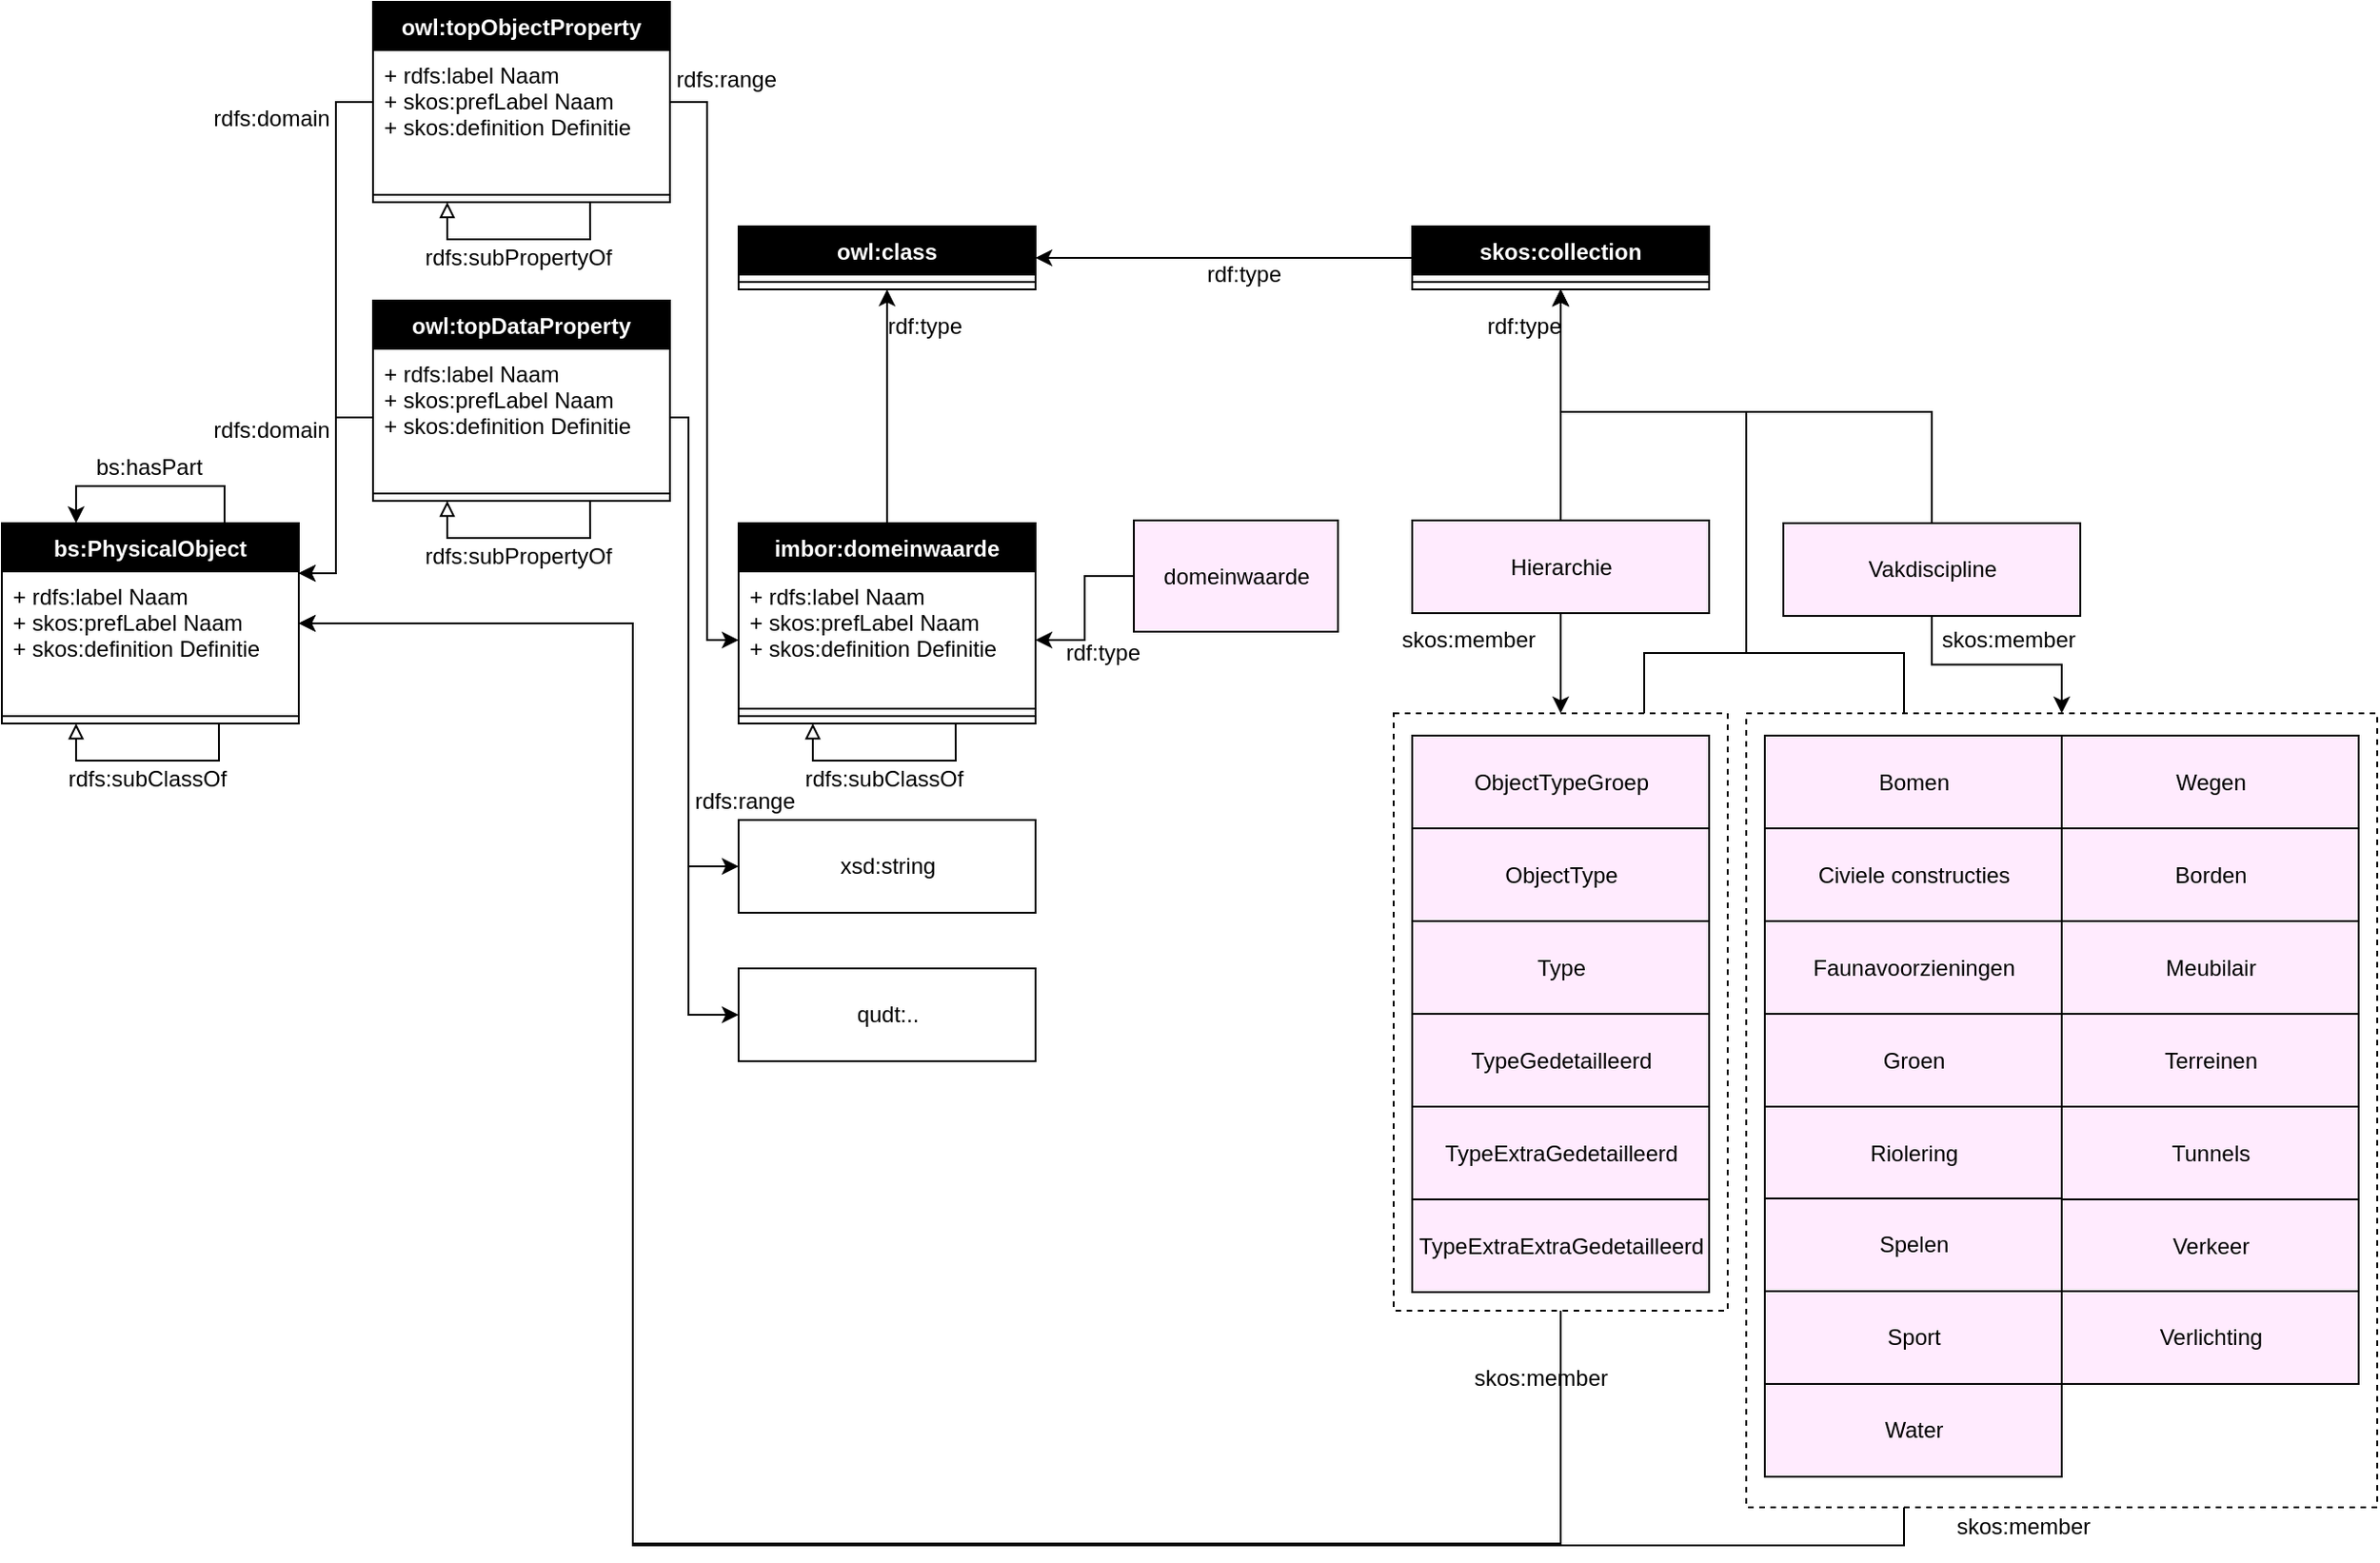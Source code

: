 <mxfile version="12.2.6" type="github" pages="1"><diagram id="utYtS54xPpHtGfqf7QsZ" name="Datamodel"><mxGraphModel dx="1664" dy="910" grid="1" gridSize="10" guides="1" tooltips="1" connect="1" arrows="1" fold="1" page="1" pageScale="1" pageWidth="1654" pageHeight="1169" background="#FFFFFF" math="0" shadow="0"><root><mxCell id="o_YmawMCnEVRwT8X8Bis-0"/><mxCell id="o_YmawMCnEVRwT8X8Bis-1" parent="o_YmawMCnEVRwT8X8Bis-0"/><mxCell id="lGOHhQvc1lmKHhyaHtvI-134" value="" style="rounded=0;whiteSpace=wrap;html=1;fillColor=none;gradientColor=none;fontColor=#000000;dashed=1;strokeColor=#000000;" parent="o_YmawMCnEVRwT8X8Bis-1" vertex="1"><mxGeometry x="980" y="423.5" width="340" height="428" as="geometry"/></mxCell><mxCell id="lGOHhQvc1lmKHhyaHtvI-110" value="" style="rounded=0;whiteSpace=wrap;html=1;fillColor=none;gradientColor=none;fontColor=#000000;dashed=1;strokeColor=#000000;" parent="o_YmawMCnEVRwT8X8Bis-1" vertex="1"><mxGeometry x="790" y="423.5" width="180" height="322" as="geometry"/></mxCell><mxCell id="o_YmawMCnEVRwT8X8Bis-14" style="edgeStyle=orthogonalEdgeStyle;rounded=0;orthogonalLoop=1;jettySize=auto;html=1;exitX=0;exitY=0.5;exitDx=0;exitDy=0;labelBackgroundColor=none;fontColor=#000000;entryX=1;entryY=0.25;entryDx=0;entryDy=0;strokeColor=#000000;" parent="o_YmawMCnEVRwT8X8Bis-1" source="lGOHhQvc1lmKHhyaHtvI-51" target="lGOHhQvc1lmKHhyaHtvI-45" edge="1"><mxGeometry relative="1" as="geometry"><mxPoint x="230" y="321" as="targetPoint"/></mxGeometry></mxCell><mxCell id="o_YmawMCnEVRwT8X8Bis-15" value="&lt;div&gt;rdfs:domain&lt;/div&gt;" style="text;html=1;resizable=0;points=[];align=center;verticalAlign=middle;labelBackgroundColor=none;fontColor=#000000;" parent="o_YmawMCnEVRwT8X8Bis-14" vertex="1" connectable="0"><mxGeometry x="-0.45" y="1" relative="1" as="geometry"><mxPoint x="-36" y="-52" as="offset"/></mxGeometry></mxCell><mxCell id="lGOHhQvc1lmKHhyaHtvI-1" value="Hierarchie" style="html=1;fontColor=#000000;strokeColor=#000000;fillColor=#FFEBFE;" parent="o_YmawMCnEVRwT8X8Bis-1" vertex="1"><mxGeometry x="800" y="319.5" width="160" height="50" as="geometry"/></mxCell><mxCell id="lGOHhQvc1lmKHhyaHtvI-2" value="Vakdiscipline" style="html=1;fontColor=#000000;strokeColor=#000000;fillColor=#FFEBFE;" parent="o_YmawMCnEVRwT8X8Bis-1" vertex="1"><mxGeometry x="1000" y="321" width="160" height="50" as="geometry"/></mxCell><mxCell id="lGOHhQvc1lmKHhyaHtvI-5" style="edgeStyle=orthogonalEdgeStyle;rounded=0;orthogonalLoop=1;jettySize=auto;html=1;exitX=0.5;exitY=0;exitDx=0;exitDy=0;fontColor=#000000;labelBackgroundColor=none;entryX=0.5;entryY=1;entryDx=0;entryDy=0;strokeColor=#000000;" parent="o_YmawMCnEVRwT8X8Bis-1" source="lGOHhQvc1lmKHhyaHtvI-1" target="lGOHhQvc1lmKHhyaHtvI-88" edge="1"><mxGeometry relative="1" as="geometry"><mxPoint x="185" y="221" as="sourcePoint"/><mxPoint x="870" y="221" as="targetPoint"/></mxGeometry></mxCell><mxCell id="lGOHhQvc1lmKHhyaHtvI-6" value="rdf:type" style="text;html=1;resizable=0;points=[];align=center;verticalAlign=middle;labelBackgroundColor=none;fontColor=#000000;" parent="lGOHhQvc1lmKHhyaHtvI-5" vertex="1" connectable="0"><mxGeometry x="0.27" y="2" relative="1" as="geometry"><mxPoint x="-18" y="-26" as="offset"/></mxGeometry></mxCell><mxCell id="lGOHhQvc1lmKHhyaHtvI-7" style="edgeStyle=orthogonalEdgeStyle;rounded=0;orthogonalLoop=1;jettySize=auto;html=1;exitX=0.5;exitY=0;exitDx=0;exitDy=0;fontColor=#000000;labelBackgroundColor=none;entryX=0.5;entryY=1;entryDx=0;entryDy=0;strokeColor=#000000;" parent="o_YmawMCnEVRwT8X8Bis-1" source="lGOHhQvc1lmKHhyaHtvI-2" target="lGOHhQvc1lmKHhyaHtvI-88" edge="1"><mxGeometry relative="1" as="geometry"><mxPoint x="572" y="446" as="sourcePoint"/><mxPoint x="880" y="201" as="targetPoint"/><Array as="points"><mxPoint x="1080" y="261"/><mxPoint x="880" y="261"/></Array></mxGeometry></mxCell><mxCell id="lGOHhQvc1lmKHhyaHtvI-9" value="&lt;div&gt;ObjectTypeGroep&lt;/div&gt;" style="html=1;fontColor=#000000;strokeColor=#000000;fillColor=#FFEBFE;" parent="o_YmawMCnEVRwT8X8Bis-1" vertex="1"><mxGeometry x="800" y="435.5" width="160" height="50" as="geometry"/></mxCell><mxCell id="lGOHhQvc1lmKHhyaHtvI-10" value="&lt;div&gt;ObjectType&lt;/div&gt;" style="html=1;fontColor=#000000;strokeColor=#000000;fillColor=#FFEBFE;" parent="o_YmawMCnEVRwT8X8Bis-1" vertex="1"><mxGeometry x="800" y="485.5" width="160" height="50" as="geometry"/></mxCell><mxCell id="lGOHhQvc1lmKHhyaHtvI-11" value="&lt;div&gt;Type&lt;/div&gt;" style="html=1;fontColor=#000000;strokeColor=#000000;fillColor=#FFEBFE;" parent="o_YmawMCnEVRwT8X8Bis-1" vertex="1"><mxGeometry x="800" y="535.5" width="160" height="50" as="geometry"/></mxCell><mxCell id="lGOHhQvc1lmKHhyaHtvI-12" value="&lt;div&gt;TypeGedetailleerd&lt;/div&gt;" style="html=1;fontColor=#000000;strokeColor=#000000;fillColor=#FFEBFE;" parent="o_YmawMCnEVRwT8X8Bis-1" vertex="1"><mxGeometry x="800" y="585.5" width="160" height="50" as="geometry"/></mxCell><mxCell id="lGOHhQvc1lmKHhyaHtvI-13" value="&lt;div&gt;TypeExtraGedetailleerd&lt;/div&gt;" style="html=1;fontColor=#000000;strokeColor=#000000;fillColor=#FFEBFE;" parent="o_YmawMCnEVRwT8X8Bis-1" vertex="1"><mxGeometry x="800" y="635.5" width="160" height="50" as="geometry"/></mxCell><mxCell id="lGOHhQvc1lmKHhyaHtvI-17" value="&lt;div&gt;TypeExtraExtraGedetailleerd&lt;/div&gt;" style="html=1;fontColor=#000000;strokeColor=#000000;fillColor=#FFEBFE;" parent="o_YmawMCnEVRwT8X8Bis-1" vertex="1"><mxGeometry x="800" y="685.5" width="160" height="50" as="geometry"/></mxCell><mxCell id="lGOHhQvc1lmKHhyaHtvI-19" style="edgeStyle=orthogonalEdgeStyle;rounded=0;orthogonalLoop=1;jettySize=auto;html=1;exitX=0;exitY=0.5;exitDx=0;exitDy=0;entryX=1;entryY=0.25;entryDx=0;entryDy=0;labelBackgroundColor=none;fontColor=#000000;strokeColor=#000000;" parent="o_YmawMCnEVRwT8X8Bis-1" source="lGOHhQvc1lmKHhyaHtvI-57" target="lGOHhQvc1lmKHhyaHtvI-45" edge="1"><mxGeometry relative="1" as="geometry"><mxPoint x="490" y="76" as="sourcePoint"/><mxPoint x="240" y="76" as="targetPoint"/></mxGeometry></mxCell><mxCell id="lGOHhQvc1lmKHhyaHtvI-20" value="&lt;div&gt;rdfs:domain&lt;/div&gt;" style="text;html=1;resizable=0;points=[];align=center;verticalAlign=middle;labelBackgroundColor=none;fontColor=#000000;" parent="lGOHhQvc1lmKHhyaHtvI-19" vertex="1" connectable="0"><mxGeometry x="-0.45" y="1" relative="1" as="geometry"><mxPoint x="-36" y="-7" as="offset"/></mxGeometry></mxCell><mxCell id="lGOHhQvc1lmKHhyaHtvI-27" style="edgeStyle=orthogonalEdgeStyle;rounded=0;orthogonalLoop=1;jettySize=auto;html=1;fontColor=#000000;labelBackgroundColor=none;exitX=0.75;exitY=0;exitDx=0;exitDy=0;entryX=0.25;entryY=0;entryDx=0;entryDy=0;strokeColor=#000000;" parent="o_YmawMCnEVRwT8X8Bis-1" source="lGOHhQvc1lmKHhyaHtvI-45" target="lGOHhQvc1lmKHhyaHtvI-45" edge="1"><mxGeometry relative="1" as="geometry"><mxPoint x="140" y="251" as="sourcePoint"/><mxPoint x="60" y="281" as="targetPoint"/><Array as="points"><mxPoint x="160" y="301"/><mxPoint x="80" y="301"/></Array></mxGeometry></mxCell><mxCell id="lGOHhQvc1lmKHhyaHtvI-28" value="bs:hasPart" style="text;html=1;resizable=0;points=[];align=center;verticalAlign=middle;labelBackgroundColor=none;fontColor=#000000;" parent="lGOHhQvc1lmKHhyaHtvI-27" vertex="1" connectable="0"><mxGeometry x="0.138" relative="1" as="geometry"><mxPoint x="7" y="-10" as="offset"/></mxGeometry></mxCell><mxCell id="lGOHhQvc1lmKHhyaHtvI-37" value="&lt;div&gt;xsd:string&lt;/div&gt;" style="html=1;fontColor=#000000;labelBackgroundColor=none;fillColor=none;strokeColor=#000000;" parent="o_YmawMCnEVRwT8X8Bis-1" vertex="1"><mxGeometry x="437" y="481" width="160" height="50" as="geometry"/></mxCell><mxCell id="lGOHhQvc1lmKHhyaHtvI-38" value="qudt:.." style="html=1;fontColor=#000000;labelBackgroundColor=none;fillColor=none;strokeColor=#000000;" parent="o_YmawMCnEVRwT8X8Bis-1" vertex="1"><mxGeometry x="437" y="561" width="160" height="50" as="geometry"/></mxCell><mxCell id="lGOHhQvc1lmKHhyaHtvI-39" style="edgeStyle=orthogonalEdgeStyle;rounded=0;orthogonalLoop=1;jettySize=auto;html=1;exitX=1;exitY=0.5;exitDx=0;exitDy=0;entryX=0;entryY=0.5;entryDx=0;entryDy=0;labelBackgroundColor=none;fontColor=#000000;strokeColor=#000000;" parent="o_YmawMCnEVRwT8X8Bis-1" source="lGOHhQvc1lmKHhyaHtvI-51" target="lGOHhQvc1lmKHhyaHtvI-77" edge="1"><mxGeometry relative="1" as="geometry"><mxPoint x="370" y="156" as="sourcePoint"/><mxPoint x="200" y="316" as="targetPoint"/><Array as="points"><mxPoint x="420" y="94"/><mxPoint x="420" y="384"/></Array></mxGeometry></mxCell><mxCell id="lGOHhQvc1lmKHhyaHtvI-86" value="rdfs:range" style="text;html=1;resizable=0;points=[];align=center;verticalAlign=middle;labelBackgroundColor=none;fontColor=#000000;" parent="lGOHhQvc1lmKHhyaHtvI-39" vertex="1" connectable="0"><mxGeometry x="-0.515" y="-66" relative="1" as="geometry"><mxPoint x="76" y="-72" as="offset"/></mxGeometry></mxCell><mxCell id="lGOHhQvc1lmKHhyaHtvI-41" style="edgeStyle=orthogonalEdgeStyle;rounded=0;orthogonalLoop=1;jettySize=auto;html=1;exitX=1;exitY=0.5;exitDx=0;exitDy=0;entryX=0;entryY=0.5;entryDx=0;entryDy=0;labelBackgroundColor=none;fontColor=#000000;strokeColor=#000000;" parent="o_YmawMCnEVRwT8X8Bis-1" source="lGOHhQvc1lmKHhyaHtvI-57" target="lGOHhQvc1lmKHhyaHtvI-37" edge="1"><mxGeometry relative="1" as="geometry"><mxPoint x="530" y="36" as="sourcePoint"/><mxPoint x="690" y="316" as="targetPoint"/><Array as="points"><mxPoint x="410" y="264"/><mxPoint x="410" y="506"/></Array></mxGeometry></mxCell><mxCell id="lGOHhQvc1lmKHhyaHtvI-42" value="&lt;div&gt;rdfs:range&lt;/div&gt;" style="text;html=1;resizable=0;points=[];align=center;verticalAlign=middle;labelBackgroundColor=none;fontColor=#000000;" parent="lGOHhQvc1lmKHhyaHtvI-41" vertex="1" connectable="0"><mxGeometry x="-0.45" y="1" relative="1" as="geometry"><mxPoint x="29" y="140" as="offset"/></mxGeometry></mxCell><mxCell id="lGOHhQvc1lmKHhyaHtvI-43" style="edgeStyle=orthogonalEdgeStyle;rounded=0;orthogonalLoop=1;jettySize=auto;html=1;exitX=1;exitY=0.5;exitDx=0;exitDy=0;entryX=0;entryY=0.5;entryDx=0;entryDy=0;labelBackgroundColor=none;fontColor=#000000;strokeColor=#000000;" parent="o_YmawMCnEVRwT8X8Bis-1" source="lGOHhQvc1lmKHhyaHtvI-57" target="lGOHhQvc1lmKHhyaHtvI-38" edge="1"><mxGeometry relative="1" as="geometry"><mxPoint x="530" y="156" as="sourcePoint"/><mxPoint x="690" y="431" as="targetPoint"/><Array as="points"><mxPoint x="410" y="264"/><mxPoint x="410" y="586"/></Array></mxGeometry></mxCell><mxCell id="lGOHhQvc1lmKHhyaHtvI-45" value="bs:PhysicalObject" style="swimlane;fontStyle=1;align=center;verticalAlign=top;childLayout=stackLayout;horizontal=1;startSize=26;horizontalStack=0;resizeParent=1;resizeParentMax=0;resizeLast=0;collapsible=1;marginBottom=0;fontColor=#FFFFFF;strokeColor=#000000;fillColor=#000000;" parent="o_YmawMCnEVRwT8X8Bis-1" vertex="1"><mxGeometry x="40" y="321" width="160" height="108" as="geometry"/></mxCell><mxCell id="lGOHhQvc1lmKHhyaHtvI-46" value="+ rdfs:label Naam&#xA;+ skos:prefLabel Naam&#xA;+ skos:definition Definitie" style="text;strokeColor=none;fillColor=none;align=left;verticalAlign=top;spacingLeft=4;spacingRight=4;overflow=hidden;rotatable=0;points=[[0,0.5],[1,0.5]];portConstraint=eastwest;fontColor=#000000;" parent="lGOHhQvc1lmKHhyaHtvI-45" vertex="1"><mxGeometry y="26" width="160" height="74" as="geometry"/></mxCell><mxCell id="lGOHhQvc1lmKHhyaHtvI-47" value="" style="line;strokeWidth=1;fillColor=none;align=left;verticalAlign=middle;spacingTop=-1;spacingLeft=3;spacingRight=3;rotatable=0;labelPosition=right;points=[];portConstraint=eastwest;fontColor=#000000;" parent="lGOHhQvc1lmKHhyaHtvI-45" vertex="1"><mxGeometry y="100" width="160" height="8" as="geometry"/></mxCell><mxCell id="o_YmawMCnEVRwT8X8Bis-3" style="edgeStyle=orthogonalEdgeStyle;rounded=0;orthogonalLoop=1;jettySize=auto;html=1;exitX=0.731;exitY=1;exitDx=0;exitDy=0;fontColor=#000000;labelBackgroundColor=none;endArrow=block;endFill=0;exitPerimeter=0;entryX=0.25;entryY=1;entryDx=0;entryDy=0;strokeColor=#000000;" parent="lGOHhQvc1lmKHhyaHtvI-45" source="lGOHhQvc1lmKHhyaHtvI-47" target="lGOHhQvc1lmKHhyaHtvI-45" edge="1"><mxGeometry relative="1" as="geometry"><Array as="points"><mxPoint x="117" y="128"/><mxPoint x="40" y="128"/></Array><mxPoint x="50" y="125" as="targetPoint"/></mxGeometry></mxCell><mxCell id="o_YmawMCnEVRwT8X8Bis-4" value="rdfs:subClassOf" style="text;html=1;resizable=0;points=[];align=center;verticalAlign=middle;labelBackgroundColor=none;fontColor=#000000;" parent="o_YmawMCnEVRwT8X8Bis-3" vertex="1" connectable="0"><mxGeometry x="0.138" relative="1" as="geometry"><mxPoint x="7" y="10" as="offset"/></mxGeometry></mxCell><mxCell id="lGOHhQvc1lmKHhyaHtvI-51" value="owl:topObjectProperty" style="swimlane;fontStyle=1;align=center;verticalAlign=top;childLayout=stackLayout;horizontal=1;startSize=26;horizontalStack=0;resizeParent=1;resizeParentMax=0;resizeLast=0;collapsible=1;marginBottom=0;fontColor=#FFFFFF;strokeColor=#000000;fillColor=#000000;" parent="o_YmawMCnEVRwT8X8Bis-1" vertex="1"><mxGeometry x="240" y="40" width="160" height="108" as="geometry"/></mxCell><mxCell id="lGOHhQvc1lmKHhyaHtvI-52" value="+ rdfs:label Naam&#xA;+ skos:prefLabel Naam&#xA;+ skos:definition Definitie" style="text;strokeColor=none;fillColor=none;align=left;verticalAlign=top;spacingLeft=4;spacingRight=4;overflow=hidden;rotatable=0;points=[[0,0.5],[1,0.5]];portConstraint=eastwest;fontColor=#000000;" parent="lGOHhQvc1lmKHhyaHtvI-51" vertex="1"><mxGeometry y="26" width="160" height="74" as="geometry"/></mxCell><mxCell id="lGOHhQvc1lmKHhyaHtvI-53" value="" style="line;strokeWidth=1;fillColor=none;align=left;verticalAlign=middle;spacingTop=-1;spacingLeft=3;spacingRight=3;rotatable=0;labelPosition=right;points=[];portConstraint=eastwest;fontColor=#000000;" parent="lGOHhQvc1lmKHhyaHtvI-51" vertex="1"><mxGeometry y="100" width="160" height="8" as="geometry"/></mxCell><mxCell id="lGOHhQvc1lmKHhyaHtvI-54" style="edgeStyle=orthogonalEdgeStyle;rounded=0;orthogonalLoop=1;jettySize=auto;html=1;exitX=0.731;exitY=1;exitDx=0;exitDy=0;fontColor=#000000;labelBackgroundColor=none;endArrow=block;endFill=0;exitPerimeter=0;entryX=0.25;entryY=1;entryDx=0;entryDy=0;strokeColor=#000000;" parent="lGOHhQvc1lmKHhyaHtvI-51" source="lGOHhQvc1lmKHhyaHtvI-53" target="lGOHhQvc1lmKHhyaHtvI-51" edge="1"><mxGeometry relative="1" as="geometry"><Array as="points"><mxPoint x="117" y="128"/><mxPoint x="40" y="128"/></Array><mxPoint x="50" y="125" as="targetPoint"/></mxGeometry></mxCell><mxCell id="lGOHhQvc1lmKHhyaHtvI-55" value="rdfs:subPropertyOf" style="text;html=1;resizable=0;points=[];align=center;verticalAlign=middle;labelBackgroundColor=none;fontColor=#000000;" parent="lGOHhQvc1lmKHhyaHtvI-54" vertex="1" connectable="0"><mxGeometry x="0.138" relative="1" as="geometry"><mxPoint x="7" y="10" as="offset"/></mxGeometry></mxCell><mxCell id="lGOHhQvc1lmKHhyaHtvI-56" value="owl:topDataProperty" style="swimlane;fontStyle=1;align=center;verticalAlign=top;childLayout=stackLayout;horizontal=1;startSize=26;horizontalStack=0;resizeParent=1;resizeParentMax=0;resizeLast=0;collapsible=1;marginBottom=0;fontColor=#FFFFFF;strokeColor=#000000;fillColor=#000000;" parent="o_YmawMCnEVRwT8X8Bis-1" vertex="1"><mxGeometry x="240" y="201" width="160" height="108" as="geometry"/></mxCell><mxCell id="lGOHhQvc1lmKHhyaHtvI-57" value="+ rdfs:label Naam&#xA;+ skos:prefLabel Naam&#xA;+ skos:definition Definitie" style="text;strokeColor=none;fillColor=none;align=left;verticalAlign=top;spacingLeft=4;spacingRight=4;overflow=hidden;rotatable=0;points=[[0,0.5],[1,0.5]];portConstraint=eastwest;fontColor=#000000;" parent="lGOHhQvc1lmKHhyaHtvI-56" vertex="1"><mxGeometry y="26" width="160" height="74" as="geometry"/></mxCell><mxCell id="lGOHhQvc1lmKHhyaHtvI-58" value="" style="line;strokeWidth=1;fillColor=none;align=left;verticalAlign=middle;spacingTop=-1;spacingLeft=3;spacingRight=3;rotatable=0;labelPosition=right;points=[];portConstraint=eastwest;fontColor=#000000;" parent="lGOHhQvc1lmKHhyaHtvI-56" vertex="1"><mxGeometry y="100" width="160" height="8" as="geometry"/></mxCell><mxCell id="lGOHhQvc1lmKHhyaHtvI-59" style="edgeStyle=orthogonalEdgeStyle;rounded=0;orthogonalLoop=1;jettySize=auto;html=1;exitX=0.731;exitY=1;exitDx=0;exitDy=0;fontColor=#000000;labelBackgroundColor=none;endArrow=block;endFill=0;exitPerimeter=0;entryX=0.25;entryY=1;entryDx=0;entryDy=0;strokeColor=#000000;" parent="lGOHhQvc1lmKHhyaHtvI-56" source="lGOHhQvc1lmKHhyaHtvI-58" target="lGOHhQvc1lmKHhyaHtvI-56" edge="1"><mxGeometry relative="1" as="geometry"><Array as="points"><mxPoint x="117" y="128"/><mxPoint x="40" y="128"/></Array><mxPoint x="50" y="125" as="targetPoint"/></mxGeometry></mxCell><mxCell id="lGOHhQvc1lmKHhyaHtvI-60" value="rdfs:subPropertyOf" style="text;html=1;resizable=0;points=[];align=center;verticalAlign=middle;labelBackgroundColor=none;fontColor=#000000;" parent="lGOHhQvc1lmKHhyaHtvI-59" vertex="1" connectable="0"><mxGeometry x="0.138" relative="1" as="geometry"><mxPoint x="7" y="10" as="offset"/></mxGeometry></mxCell><mxCell id="lGOHhQvc1lmKHhyaHtvI-71" value="owl:class" style="swimlane;fontStyle=1;align=center;verticalAlign=top;childLayout=stackLayout;horizontal=1;startSize=26;horizontalStack=0;resizeParent=1;resizeParentMax=0;resizeLast=0;collapsible=1;marginBottom=0;fontColor=#FFFFFF;strokeColor=#000000;fillColor=#000000;" parent="o_YmawMCnEVRwT8X8Bis-1" vertex="1"><mxGeometry x="437" y="161" width="160" height="34" as="geometry"/></mxCell><mxCell id="lGOHhQvc1lmKHhyaHtvI-73" value="" style="line;strokeWidth=1;fillColor=none;align=left;verticalAlign=middle;spacingTop=-1;spacingLeft=3;spacingRight=3;rotatable=0;labelPosition=right;points=[];portConstraint=eastwest;fontColor=#000000;" parent="lGOHhQvc1lmKHhyaHtvI-71" vertex="1"><mxGeometry y="26" width="160" height="8" as="geometry"/></mxCell><mxCell id="lGOHhQvc1lmKHhyaHtvI-76" value="imbor:domeinwaarde" style="swimlane;fontStyle=1;align=center;verticalAlign=top;childLayout=stackLayout;horizontal=1;startSize=26;horizontalStack=0;resizeParent=1;resizeParentMax=0;resizeLast=0;collapsible=1;marginBottom=0;fontColor=#FFFFFF;strokeColor=#000000;fillColor=#000000;" parent="o_YmawMCnEVRwT8X8Bis-1" vertex="1"><mxGeometry x="437" y="321" width="160" height="108" as="geometry"/></mxCell><mxCell id="lGOHhQvc1lmKHhyaHtvI-77" value="+ rdfs:label Naam&#xA;+ skos:prefLabel Naam&#xA;+ skos:definition Definitie" style="text;strokeColor=#000000;fillColor=none;align=left;verticalAlign=top;spacingLeft=4;spacingRight=4;overflow=hidden;rotatable=0;points=[[0,0.5],[1,0.5]];portConstraint=eastwest;fontColor=#000000;" parent="lGOHhQvc1lmKHhyaHtvI-76" vertex="1"><mxGeometry y="26" width="160" height="74" as="geometry"/></mxCell><mxCell id="lGOHhQvc1lmKHhyaHtvI-78" value="" style="line;strokeWidth=1;fillColor=none;align=left;verticalAlign=middle;spacingTop=-1;spacingLeft=3;spacingRight=3;rotatable=0;labelPosition=right;points=[];portConstraint=eastwest;fontColor=#000000;" parent="lGOHhQvc1lmKHhyaHtvI-76" vertex="1"><mxGeometry y="100" width="160" height="8" as="geometry"/></mxCell><mxCell id="lGOHhQvc1lmKHhyaHtvI-79" style="edgeStyle=orthogonalEdgeStyle;rounded=0;orthogonalLoop=1;jettySize=auto;html=1;exitX=0.731;exitY=1;exitDx=0;exitDy=0;fontColor=#000000;labelBackgroundColor=none;endArrow=block;endFill=0;exitPerimeter=0;entryX=0.25;entryY=1;entryDx=0;entryDy=0;strokeColor=#000000;" parent="lGOHhQvc1lmKHhyaHtvI-76" source="lGOHhQvc1lmKHhyaHtvI-78" target="lGOHhQvc1lmKHhyaHtvI-76" edge="1"><mxGeometry relative="1" as="geometry"><Array as="points"><mxPoint x="117" y="128"/><mxPoint x="40" y="128"/></Array><mxPoint x="50" y="125" as="targetPoint"/></mxGeometry></mxCell><mxCell id="lGOHhQvc1lmKHhyaHtvI-80" value="rdfs:subClassOf" style="text;html=1;resizable=0;points=[];align=center;verticalAlign=middle;labelBackgroundColor=none;fontColor=#000000;" parent="lGOHhQvc1lmKHhyaHtvI-79" vertex="1" connectable="0"><mxGeometry x="0.138" relative="1" as="geometry"><mxPoint x="7" y="10" as="offset"/></mxGeometry></mxCell><mxCell id="lGOHhQvc1lmKHhyaHtvI-83" value="domeinwaarde" style="html=1;fontColor=#000000;fillColor=#FFEBFE;strokeColor=#000000;" parent="o_YmawMCnEVRwT8X8Bis-1" vertex="1"><mxGeometry x="650" y="319.5" width="110" height="60" as="geometry"/></mxCell><mxCell id="lGOHhQvc1lmKHhyaHtvI-84" style="edgeStyle=orthogonalEdgeStyle;rounded=0;orthogonalLoop=1;jettySize=auto;html=1;exitX=0;exitY=0.5;exitDx=0;exitDy=0;entryX=1;entryY=0.5;entryDx=0;entryDy=0;labelBackgroundColor=none;fontColor=#000000;strokeColor=#000000;" parent="o_YmawMCnEVRwT8X8Bis-1" source="lGOHhQvc1lmKHhyaHtvI-83" target="lGOHhQvc1lmKHhyaHtvI-77" edge="1"><mxGeometry relative="1" as="geometry"><mxPoint x="326.724" y="65.069" as="sourcePoint"/><mxPoint x="486.724" y="394.034" as="targetPoint"/></mxGeometry></mxCell><mxCell id="lGOHhQvc1lmKHhyaHtvI-85" value="rdf:type" style="text;html=1;resizable=0;points=[];align=center;verticalAlign=middle;labelBackgroundColor=none;fontColor=#000000;" parent="lGOHhQvc1lmKHhyaHtvI-84" vertex="1" connectable="0"><mxGeometry x="0.345" y="-3" relative="1" as="geometry"><mxPoint x="12" y="9" as="offset"/></mxGeometry></mxCell><mxCell id="lGOHhQvc1lmKHhyaHtvI-88" value="skos:collection" style="swimlane;fontStyle=1;align=center;verticalAlign=top;childLayout=stackLayout;horizontal=1;startSize=26;horizontalStack=0;resizeParent=1;resizeParentMax=0;resizeLast=0;collapsible=1;marginBottom=0;fontColor=#FFFFFF;strokeColor=#000000;fillColor=#000000;" parent="o_YmawMCnEVRwT8X8Bis-1" vertex="1"><mxGeometry x="800" y="161" width="160" height="34" as="geometry"/></mxCell><mxCell id="lGOHhQvc1lmKHhyaHtvI-89" value="" style="line;strokeWidth=1;fillColor=none;align=left;verticalAlign=middle;spacingTop=-1;spacingLeft=3;spacingRight=3;rotatable=0;labelPosition=right;points=[];portConstraint=eastwest;fontColor=#000000;" parent="lGOHhQvc1lmKHhyaHtvI-88" vertex="1"><mxGeometry y="26" width="160" height="8" as="geometry"/></mxCell><mxCell id="lGOHhQvc1lmKHhyaHtvI-90" style="edgeStyle=orthogonalEdgeStyle;rounded=0;orthogonalLoop=1;jettySize=auto;html=1;entryX=1;entryY=0.5;entryDx=0;entryDy=0;fontColor=#000000;labelBackgroundColor=none;exitX=0;exitY=0.5;exitDx=0;exitDy=0;strokeColor=#000000;" parent="o_YmawMCnEVRwT8X8Bis-1" source="lGOHhQvc1lmKHhyaHtvI-88" target="lGOHhQvc1lmKHhyaHtvI-71" edge="1"><mxGeometry relative="1" as="geometry"><mxPoint x="1110" y="271" as="sourcePoint"/><mxPoint x="1365" y="101" as="targetPoint"/></mxGeometry></mxCell><mxCell id="lGOHhQvc1lmKHhyaHtvI-91" value="rdf:type" style="text;html=1;resizable=0;points=[];align=center;verticalAlign=middle;labelBackgroundColor=none;fontColor=#000000;" parent="lGOHhQvc1lmKHhyaHtvI-90" vertex="1" connectable="0"><mxGeometry x="0.27" y="2" relative="1" as="geometry"><mxPoint x="38" y="7" as="offset"/></mxGeometry></mxCell><mxCell id="lGOHhQvc1lmKHhyaHtvI-93" style="edgeStyle=orthogonalEdgeStyle;rounded=0;orthogonalLoop=1;jettySize=auto;html=1;fontColor=#000000;labelBackgroundColor=none;exitX=0.5;exitY=0;exitDx=0;exitDy=0;entryX=0.5;entryY=1;entryDx=0;entryDy=0;strokeColor=#000000;" parent="o_YmawMCnEVRwT8X8Bis-1" source="lGOHhQvc1lmKHhyaHtvI-76" target="lGOHhQvc1lmKHhyaHtvI-71" edge="1"><mxGeometry relative="1" as="geometry"><mxPoint x="887" y="188" as="sourcePoint"/><mxPoint x="617" y="231" as="targetPoint"/></mxGeometry></mxCell><mxCell id="lGOHhQvc1lmKHhyaHtvI-94" value="rdf:type" style="text;html=1;resizable=0;points=[];align=center;verticalAlign=middle;labelBackgroundColor=none;fontColor=#000000;" parent="lGOHhQvc1lmKHhyaHtvI-93" vertex="1" connectable="0"><mxGeometry x="0.27" y="2" relative="1" as="geometry"><mxPoint x="22" y="-26" as="offset"/></mxGeometry></mxCell><mxCell id="lGOHhQvc1lmKHhyaHtvI-97" style="edgeStyle=orthogonalEdgeStyle;rounded=0;orthogonalLoop=1;jettySize=auto;html=1;exitX=0.5;exitY=1;exitDx=0;exitDy=0;fontColor=#000000;labelBackgroundColor=none;entryX=1;entryY=0.5;entryDx=0;entryDy=0;strokeColor=#000000;" parent="o_YmawMCnEVRwT8X8Bis-1" source="lGOHhQvc1lmKHhyaHtvI-110" target="lGOHhQvc1lmKHhyaHtvI-45" edge="1"><mxGeometry relative="1" as="geometry"><mxPoint x="1410" y="331" as="sourcePoint"/><mxPoint x="230" y="361" as="targetPoint"/><Array as="points"><mxPoint x="880" y="871"/><mxPoint x="380" y="871"/><mxPoint x="380" y="375"/></Array></mxGeometry></mxCell><mxCell id="lGOHhQvc1lmKHhyaHtvI-109" value="skos:member" style="text;html=1;resizable=0;points=[];align=center;verticalAlign=middle;labelBackgroundColor=none;fontColor=#000000;" parent="lGOHhQvc1lmKHhyaHtvI-97" vertex="1" connectable="0"><mxGeometry x="-0.883" y="-2" relative="1" as="geometry"><mxPoint x="-9" y="-39.5" as="offset"/></mxGeometry></mxCell><mxCell id="lGOHhQvc1lmKHhyaHtvI-112" style="edgeStyle=orthogonalEdgeStyle;rounded=0;orthogonalLoop=1;jettySize=auto;html=1;exitX=0.5;exitY=0;exitDx=0;exitDy=0;fontColor=#000000;labelBackgroundColor=none;entryX=0.5;entryY=1;entryDx=0;entryDy=0;endArrow=none;endFill=0;startArrow=classic;startFill=1;strokeColor=#000000;" parent="o_YmawMCnEVRwT8X8Bis-1" source="lGOHhQvc1lmKHhyaHtvI-110" target="lGOHhQvc1lmKHhyaHtvI-1" edge="1"><mxGeometry relative="1" as="geometry"><mxPoint x="1090" y="331.333" as="sourcePoint"/><mxPoint x="890" y="204.667" as="targetPoint"/></mxGeometry></mxCell><mxCell id="lGOHhQvc1lmKHhyaHtvI-113" value="skos:member" style="text;html=1;resizable=0;points=[];align=center;verticalAlign=middle;labelBackgroundColor=none;fontColor=#000000;" parent="lGOHhQvc1lmKHhyaHtvI-112" vertex="1" connectable="0"><mxGeometry x="0.27" y="2" relative="1" as="geometry"><mxPoint x="-48" y="-5.5" as="offset"/></mxGeometry></mxCell><mxCell id="lGOHhQvc1lmKHhyaHtvI-114" style="edgeStyle=orthogonalEdgeStyle;rounded=0;orthogonalLoop=1;jettySize=auto;html=1;fontColor=#000000;labelBackgroundColor=none;entryX=0.5;entryY=1;entryDx=0;entryDy=0;exitX=0.75;exitY=0;exitDx=0;exitDy=0;strokeColor=#000000;" parent="o_YmawMCnEVRwT8X8Bis-1" source="lGOHhQvc1lmKHhyaHtvI-110" target="lGOHhQvc1lmKHhyaHtvI-88" edge="1"><mxGeometry relative="1" as="geometry"><mxPoint x="1000" y="401" as="sourcePoint"/><mxPoint x="890" y="204.667" as="targetPoint"/><Array as="points"><mxPoint x="925" y="391"/><mxPoint x="980" y="391"/><mxPoint x="980" y="261"/><mxPoint x="880" y="261"/></Array></mxGeometry></mxCell><mxCell id="lGOHhQvc1lmKHhyaHtvI-117" value="Bomen" style="html=1;fontColor=#000000;strokeColor=#000000;fillColor=#FFEBFE;" parent="o_YmawMCnEVRwT8X8Bis-1" vertex="1"><mxGeometry x="990" y="435.5" width="160" height="50" as="geometry"/></mxCell><mxCell id="lGOHhQvc1lmKHhyaHtvI-120" value="&lt;div&gt;Civiele constructies&lt;/div&gt;" style="html=1;fontColor=#000000;strokeColor=#000000;fillColor=#FFEBFE;" parent="o_YmawMCnEVRwT8X8Bis-1" vertex="1"><mxGeometry x="990" y="485.5" width="160" height="50" as="geometry"/></mxCell><mxCell id="lGOHhQvc1lmKHhyaHtvI-121" value="Faunavoorzieningen" style="html=1;fontColor=#000000;strokeColor=#000000;fillColor=#FFEBFE;" parent="o_YmawMCnEVRwT8X8Bis-1" vertex="1"><mxGeometry x="990" y="535.5" width="160" height="50" as="geometry"/></mxCell><mxCell id="lGOHhQvc1lmKHhyaHtvI-122" value="Groen" style="html=1;fontColor=#000000;strokeColor=#000000;fillColor=#FFEBFE;" parent="o_YmawMCnEVRwT8X8Bis-1" vertex="1"><mxGeometry x="990" y="585.5" width="160" height="50" as="geometry"/></mxCell><mxCell id="lGOHhQvc1lmKHhyaHtvI-123" value="Riolering" style="html=1;fontColor=#000000;strokeColor=#000000;fillColor=#FFEBFE;" parent="o_YmawMCnEVRwT8X8Bis-1" vertex="1"><mxGeometry x="990" y="635.5" width="160" height="50" as="geometry"/></mxCell><mxCell id="lGOHhQvc1lmKHhyaHtvI-124" value="Spelen" style="html=1;fontColor=#000000;strokeColor=#000000;fillColor=#FFEBFE;" parent="o_YmawMCnEVRwT8X8Bis-1" vertex="1"><mxGeometry x="990" y="685" width="160" height="50" as="geometry"/></mxCell><mxCell id="lGOHhQvc1lmKHhyaHtvI-125" value="Sport" style="html=1;fontColor=#000000;strokeColor=#000000;fillColor=#FFEBFE;" parent="o_YmawMCnEVRwT8X8Bis-1" vertex="1"><mxGeometry x="990" y="735" width="160" height="50" as="geometry"/></mxCell><mxCell id="lGOHhQvc1lmKHhyaHtvI-126" value="Water" style="html=1;fontColor=#000000;strokeColor=#000000;fillColor=#FFEBFE;" parent="o_YmawMCnEVRwT8X8Bis-1" vertex="1"><mxGeometry x="990" y="785" width="160" height="50" as="geometry"/></mxCell><mxCell id="lGOHhQvc1lmKHhyaHtvI-127" value="Wegen" style="html=1;fontColor=#000000;strokeColor=#000000;fillColor=#FFEBFE;" parent="o_YmawMCnEVRwT8X8Bis-1" vertex="1"><mxGeometry x="1150" y="435.5" width="160" height="50" as="geometry"/></mxCell><mxCell id="lGOHhQvc1lmKHhyaHtvI-128" value="Borden" style="html=1;fontColor=#000000;strokeColor=#000000;fillColor=#FFEBFE;" parent="o_YmawMCnEVRwT8X8Bis-1" vertex="1"><mxGeometry x="1150" y="485.5" width="160" height="50" as="geometry"/></mxCell><mxCell id="lGOHhQvc1lmKHhyaHtvI-129" value="Meubilair" style="html=1;fontColor=#000000;strokeColor=#000000;fillColor=#FFEBFE;" parent="o_YmawMCnEVRwT8X8Bis-1" vertex="1"><mxGeometry x="1150" y="535.5" width="160" height="50" as="geometry"/></mxCell><mxCell id="lGOHhQvc1lmKHhyaHtvI-130" value="Terreinen" style="html=1;fontColor=#000000;strokeColor=#000000;fillColor=#FFEBFE;" parent="o_YmawMCnEVRwT8X8Bis-1" vertex="1"><mxGeometry x="1150" y="585.5" width="160" height="50" as="geometry"/></mxCell><mxCell id="lGOHhQvc1lmKHhyaHtvI-131" value="Tunnels" style="html=1;fontColor=#000000;strokeColor=#000000;fillColor=#FFEBFE;" parent="o_YmawMCnEVRwT8X8Bis-1" vertex="1"><mxGeometry x="1150" y="635.5" width="160" height="50" as="geometry"/></mxCell><mxCell id="lGOHhQvc1lmKHhyaHtvI-132" value="Verkeer" style="html=1;fontColor=#000000;strokeColor=#000000;fillColor=#FFEBFE;" parent="o_YmawMCnEVRwT8X8Bis-1" vertex="1"><mxGeometry x="1150" y="685.5" width="160" height="50" as="geometry"/></mxCell><mxCell id="lGOHhQvc1lmKHhyaHtvI-133" value="Verlichting" style="html=1;fontColor=#000000;strokeColor=#000000;fillColor=#FFEBFE;" parent="o_YmawMCnEVRwT8X8Bis-1" vertex="1"><mxGeometry x="1150" y="735" width="160" height="50" as="geometry"/></mxCell><mxCell id="lGOHhQvc1lmKHhyaHtvI-135" style="edgeStyle=orthogonalEdgeStyle;rounded=0;orthogonalLoop=1;jettySize=auto;html=1;fontColor=#000000;labelBackgroundColor=none;exitX=0.25;exitY=0;exitDx=0;exitDy=0;entryX=0.5;entryY=1;entryDx=0;entryDy=0;strokeColor=#000000;" parent="o_YmawMCnEVRwT8X8Bis-1" source="lGOHhQvc1lmKHhyaHtvI-134" target="lGOHhQvc1lmKHhyaHtvI-88" edge="1"><mxGeometry relative="1" as="geometry"><mxPoint x="934.529" y="433.529" as="sourcePoint"/><mxPoint x="870" y="211" as="targetPoint"/><Array as="points"><mxPoint x="1065" y="391"/><mxPoint x="980" y="391"/><mxPoint x="980" y="261"/><mxPoint x="880" y="261"/></Array></mxGeometry></mxCell><mxCell id="lGOHhQvc1lmKHhyaHtvI-136" style="edgeStyle=orthogonalEdgeStyle;rounded=0;orthogonalLoop=1;jettySize=auto;html=1;exitX=0.5;exitY=0;exitDx=0;exitDy=0;fontColor=#000000;labelBackgroundColor=none;entryX=0.5;entryY=1;entryDx=0;entryDy=0;startArrow=classic;startFill=1;endArrow=none;endFill=0;strokeColor=#000000;" parent="o_YmawMCnEVRwT8X8Bis-1" source="lGOHhQvc1lmKHhyaHtvI-134" target="lGOHhQvc1lmKHhyaHtvI-2" edge="1"><mxGeometry relative="1" as="geometry"><mxPoint x="890" y="433.833" as="sourcePoint"/><mxPoint x="890" y="379.667" as="targetPoint"/></mxGeometry></mxCell><mxCell id="lGOHhQvc1lmKHhyaHtvI-137" value="skos:member" style="text;html=1;resizable=0;points=[];align=center;verticalAlign=middle;labelBackgroundColor=none;fontColor=#000000;" parent="lGOHhQvc1lmKHhyaHtvI-136" vertex="1" connectable="0"><mxGeometry x="0.27" y="2" relative="1" as="geometry"><mxPoint x="22.5" y="-15.5" as="offset"/></mxGeometry></mxCell><mxCell id="lGOHhQvc1lmKHhyaHtvI-138" style="edgeStyle=orthogonalEdgeStyle;rounded=0;orthogonalLoop=1;jettySize=auto;html=1;exitX=0.25;exitY=1;exitDx=0;exitDy=0;fontColor=#000000;labelBackgroundColor=none;entryX=1;entryY=0.5;entryDx=0;entryDy=0;strokeColor=#000000;" parent="o_YmawMCnEVRwT8X8Bis-1" source="lGOHhQvc1lmKHhyaHtvI-134" target="lGOHhQvc1lmKHhyaHtvI-45" edge="1"><mxGeometry relative="1" as="geometry"><mxPoint x="1209.824" y="755.882" as="sourcePoint"/><mxPoint x="220" y="401" as="targetPoint"/><Array as="points"><mxPoint x="1065" y="872"/><mxPoint x="380" y="872"/><mxPoint x="380" y="375"/></Array></mxGeometry></mxCell><mxCell id="lGOHhQvc1lmKHhyaHtvI-139" value="skos:member" style="text;html=1;resizable=0;points=[];align=center;verticalAlign=middle;labelBackgroundColor=none;fontColor=#000000;" parent="lGOHhQvc1lmKHhyaHtvI-138" vertex="1" connectable="0"><mxGeometry x="-0.883" y="-2" relative="1" as="geometry"><mxPoint x="124" y="-8.5" as="offset"/></mxGeometry></mxCell></root></mxGraphModel></diagram></mxfile>